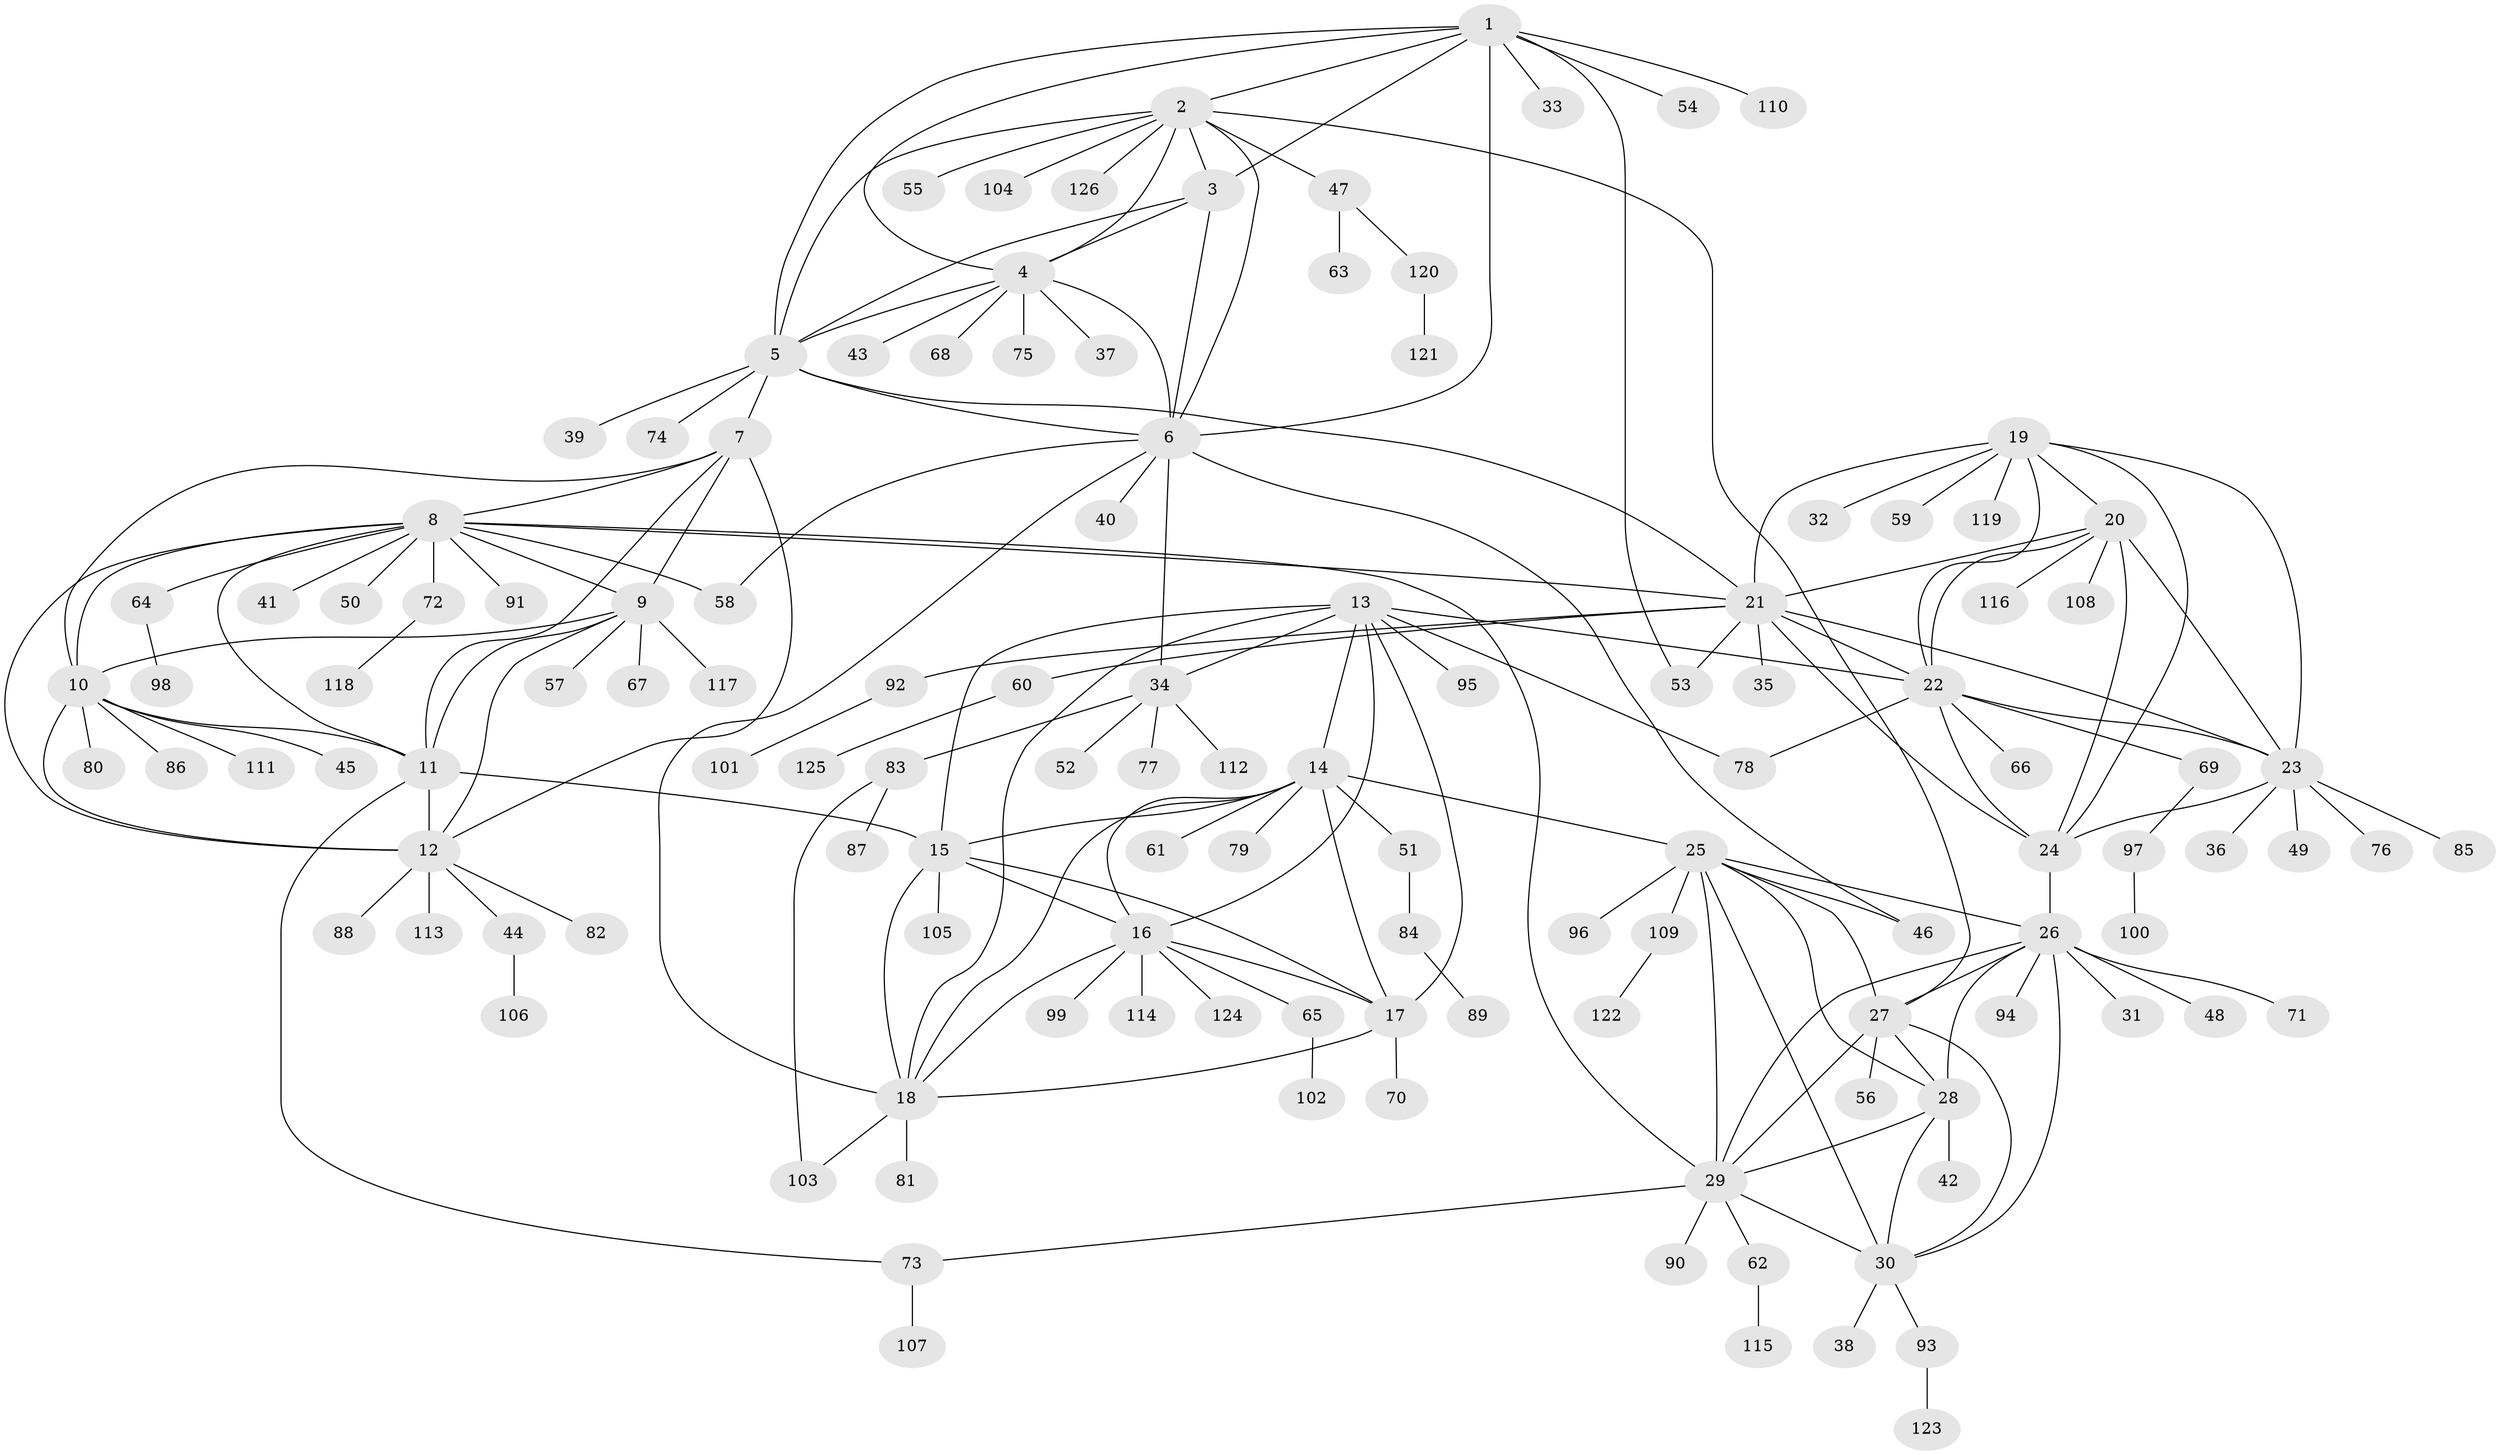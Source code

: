// Generated by graph-tools (version 1.1) at 2025/11/02/27/25 16:11:34]
// undirected, 126 vertices, 188 edges
graph export_dot {
graph [start="1"]
  node [color=gray90,style=filled];
  1;
  2;
  3;
  4;
  5;
  6;
  7;
  8;
  9;
  10;
  11;
  12;
  13;
  14;
  15;
  16;
  17;
  18;
  19;
  20;
  21;
  22;
  23;
  24;
  25;
  26;
  27;
  28;
  29;
  30;
  31;
  32;
  33;
  34;
  35;
  36;
  37;
  38;
  39;
  40;
  41;
  42;
  43;
  44;
  45;
  46;
  47;
  48;
  49;
  50;
  51;
  52;
  53;
  54;
  55;
  56;
  57;
  58;
  59;
  60;
  61;
  62;
  63;
  64;
  65;
  66;
  67;
  68;
  69;
  70;
  71;
  72;
  73;
  74;
  75;
  76;
  77;
  78;
  79;
  80;
  81;
  82;
  83;
  84;
  85;
  86;
  87;
  88;
  89;
  90;
  91;
  92;
  93;
  94;
  95;
  96;
  97;
  98;
  99;
  100;
  101;
  102;
  103;
  104;
  105;
  106;
  107;
  108;
  109;
  110;
  111;
  112;
  113;
  114;
  115;
  116;
  117;
  118;
  119;
  120;
  121;
  122;
  123;
  124;
  125;
  126;
  1 -- 2;
  1 -- 3;
  1 -- 4;
  1 -- 5;
  1 -- 6;
  1 -- 33;
  1 -- 53;
  1 -- 54;
  1 -- 110;
  2 -- 3;
  2 -- 4;
  2 -- 5;
  2 -- 6;
  2 -- 27;
  2 -- 47;
  2 -- 55;
  2 -- 104;
  2 -- 126;
  3 -- 4;
  3 -- 5;
  3 -- 6;
  4 -- 5;
  4 -- 6;
  4 -- 37;
  4 -- 43;
  4 -- 68;
  4 -- 75;
  5 -- 6;
  5 -- 7;
  5 -- 21;
  5 -- 39;
  5 -- 74;
  6 -- 18;
  6 -- 34;
  6 -- 40;
  6 -- 46;
  6 -- 58;
  7 -- 8;
  7 -- 9;
  7 -- 10;
  7 -- 11;
  7 -- 12;
  8 -- 9;
  8 -- 10;
  8 -- 11;
  8 -- 12;
  8 -- 21;
  8 -- 29;
  8 -- 41;
  8 -- 50;
  8 -- 58;
  8 -- 64;
  8 -- 72;
  8 -- 91;
  9 -- 10;
  9 -- 11;
  9 -- 12;
  9 -- 57;
  9 -- 67;
  9 -- 117;
  10 -- 11;
  10 -- 12;
  10 -- 45;
  10 -- 80;
  10 -- 86;
  10 -- 111;
  11 -- 12;
  11 -- 15;
  11 -- 73;
  12 -- 44;
  12 -- 82;
  12 -- 88;
  12 -- 113;
  13 -- 14;
  13 -- 15;
  13 -- 16;
  13 -- 17;
  13 -- 18;
  13 -- 22;
  13 -- 34;
  13 -- 78;
  13 -- 95;
  14 -- 15;
  14 -- 16;
  14 -- 17;
  14 -- 18;
  14 -- 25;
  14 -- 51;
  14 -- 61;
  14 -- 79;
  15 -- 16;
  15 -- 17;
  15 -- 18;
  15 -- 105;
  16 -- 17;
  16 -- 18;
  16 -- 65;
  16 -- 99;
  16 -- 114;
  16 -- 124;
  17 -- 18;
  17 -- 70;
  18 -- 81;
  18 -- 103;
  19 -- 20;
  19 -- 21;
  19 -- 22;
  19 -- 23;
  19 -- 24;
  19 -- 32;
  19 -- 59;
  19 -- 119;
  20 -- 21;
  20 -- 22;
  20 -- 23;
  20 -- 24;
  20 -- 108;
  20 -- 116;
  21 -- 22;
  21 -- 23;
  21 -- 24;
  21 -- 35;
  21 -- 53;
  21 -- 60;
  21 -- 92;
  22 -- 23;
  22 -- 24;
  22 -- 66;
  22 -- 69;
  22 -- 78;
  23 -- 24;
  23 -- 36;
  23 -- 49;
  23 -- 76;
  23 -- 85;
  24 -- 26;
  25 -- 26;
  25 -- 27;
  25 -- 28;
  25 -- 29;
  25 -- 30;
  25 -- 46;
  25 -- 96;
  25 -- 109;
  26 -- 27;
  26 -- 28;
  26 -- 29;
  26 -- 30;
  26 -- 31;
  26 -- 48;
  26 -- 71;
  26 -- 94;
  27 -- 28;
  27 -- 29;
  27 -- 30;
  27 -- 56;
  28 -- 29;
  28 -- 30;
  28 -- 42;
  29 -- 30;
  29 -- 62;
  29 -- 73;
  29 -- 90;
  30 -- 38;
  30 -- 93;
  34 -- 52;
  34 -- 77;
  34 -- 83;
  34 -- 112;
  44 -- 106;
  47 -- 63;
  47 -- 120;
  51 -- 84;
  60 -- 125;
  62 -- 115;
  64 -- 98;
  65 -- 102;
  69 -- 97;
  72 -- 118;
  73 -- 107;
  83 -- 87;
  83 -- 103;
  84 -- 89;
  92 -- 101;
  93 -- 123;
  97 -- 100;
  109 -- 122;
  120 -- 121;
}
